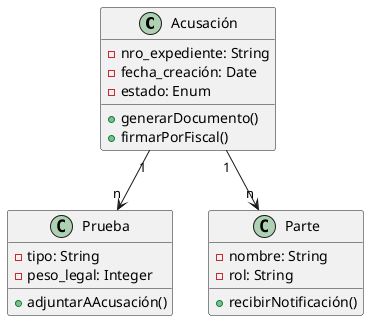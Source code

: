 @startuml
class Acusación {
  -nro_expediente: String
  -fecha_creación: Date
  -estado: Enum
  +generarDocumento()
  +firmarPorFiscal()
}

class Prueba {
  -tipo: String
  -peso_legal: Integer
  +adjuntarAAcusación()
}

class Parte {
  -nombre: String
  -rol: String
  +recibirNotificación()
}

Acusación "1" --> "n" Prueba
Acusación "1" --> "n" Parte
@enduml